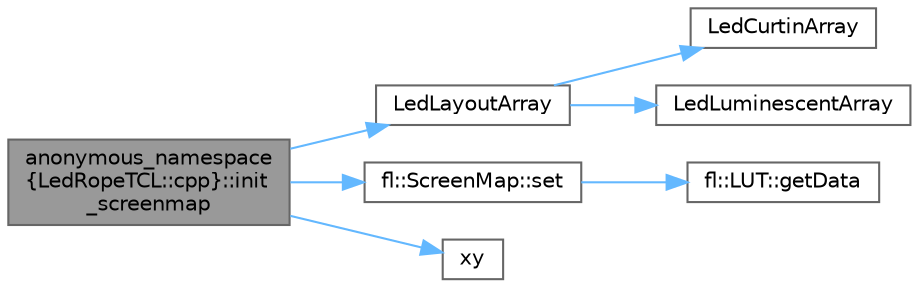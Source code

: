 digraph "anonymous_namespace{LedRopeTCL::cpp}::init_screenmap"
{
 // LATEX_PDF_SIZE
  bgcolor="transparent";
  edge [fontname=Helvetica,fontsize=10,labelfontname=Helvetica,labelfontsize=10];
  node [fontname=Helvetica,fontsize=10,shape=box,height=0.2,width=0.4];
  rankdir="LR";
  Node1 [id="Node000001",label="anonymous_namespace\l\{LedRopeTCL::cpp\}::init\l_screenmap",height=0.2,width=0.4,color="gray40", fillcolor="grey60", style="filled", fontcolor="black",tooltip=" "];
  Node1 -> Node2 [id="edge1_Node000001_Node000002",color="steelblue1",style="solid",tooltip=" "];
  Node2 [id="Node000002",label="LedLayoutArray",height=0.2,width=0.4,color="grey40", fillcolor="white", style="filled",URL="$df/d0e/led__layout__array_8cpp.html#aec6f768c4608b191908a77ee3bcd9300",tooltip=" "];
  Node2 -> Node3 [id="edge2_Node000002_Node000003",color="steelblue1",style="solid",tooltip=" "];
  Node3 [id="Node000003",label="LedCurtinArray",height=0.2,width=0.4,color="grey40", fillcolor="white", style="filled",URL="$df/d0e/led__layout__array_8cpp.html#a0a8f371e181748b271d164205b331a5a",tooltip=" "];
  Node2 -> Node4 [id="edge3_Node000002_Node000004",color="steelblue1",style="solid",tooltip=" "];
  Node4 [id="Node000004",label="LedLuminescentArray",height=0.2,width=0.4,color="grey40", fillcolor="white", style="filled",URL="$df/d0e/led__layout__array_8cpp.html#a144a7c7fab707981273217dc33f7aeaf",tooltip=" "];
  Node1 -> Node5 [id="edge4_Node000001_Node000005",color="steelblue1",style="solid",tooltip=" "];
  Node5 [id="Node000005",label="fl::ScreenMap::set",height=0.2,width=0.4,color="grey40", fillcolor="white", style="filled",URL="$d2/d78/classfl_1_1_screen_map.html#aaad6e9afd5f117a174b9a6c9c4d679e6",tooltip=" "];
  Node5 -> Node6 [id="edge5_Node000005_Node000006",color="steelblue1",style="solid",tooltip=" "];
  Node6 [id="Node000006",label="fl::LUT::getData",height=0.2,width=0.4,color="grey40", fillcolor="white", style="filled",URL="$d6/d18/classfl_1_1_l_u_t.html#ae52357f86385abc5844a8d81ef50910a",tooltip=" "];
  Node1 -> Node7 [id="edge6_Node000001_Node000007",color="steelblue1",style="solid",tooltip=" "];
  Node7 [id="Node000007",label="xy",height=0.2,width=0.4,color="grey40", fillcolor="white", style="filled",URL="$d7/dfa/_p_j_r_c_spectrum_analyzer_8ino.html#a310eea447890e3471c6b27fd79dc94fc",tooltip=" "];
}
